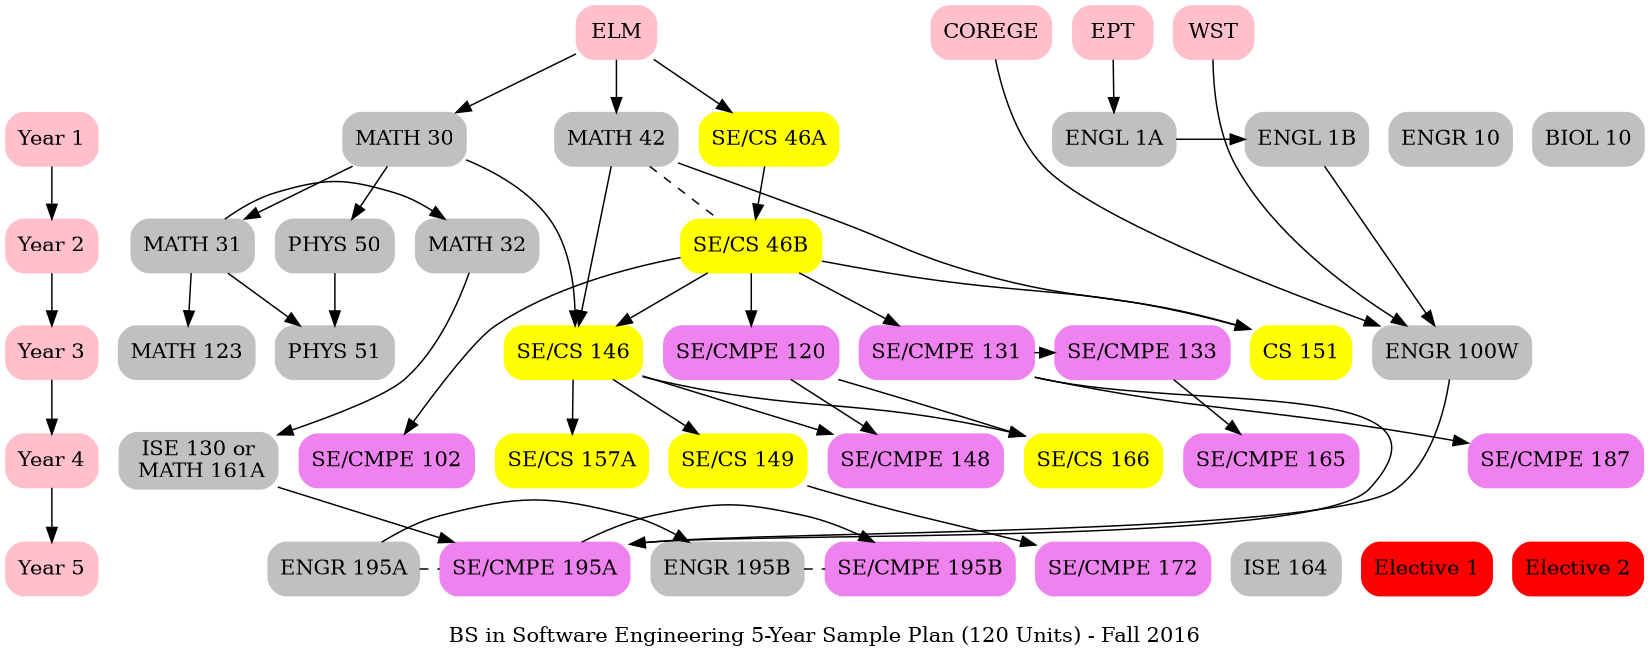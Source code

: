 digraph se5year {
    label="\nBS in Software Engineering 5-Year Sample Plan (120 Units) - Fall 2016\n";
    edge [comment="Wildcard node added automatic in EG."];
    node [comment="Wildcard node added automatic in EG."];
    graph [ranksep="0.5", 
           ratio="compress", 
           bb="0 0 1936 620", 
           size="11,8.5", 
           dpi=100, 
           nodesep="0.2"];
    {
        edge [comment="Wildcard node added automatic in EG."];
        node [color=pink, 
              shape=box, 
              style="filled, rounded"];
        "Year 1" -> "Year 2";
        "Year 2" -> "Year 3";
        "Year 3" -> "Year 4";
        "Year 4" -> "Year 5";
        {
            edge [comment="Wildcard node added automatic in EG."];
            node [comment="Wildcard node added automatic in EG."];
            ELM [URL="http://testing.sjsu.edu/eptelm", 
                 label="ELM"];
            EPT [URL="http://testing.sjsu.edu/eptelm", 
                 label="EPT"];
            WST [URL="http://testing.sjsu.edu/wst", 
                 label="WST"];
        }

        {
            edge [comment="Wildcard node added automatic in EG."];
            node [color=grey];
            ENGL1A [URL="http://info.sjsu.edu/web-dbgen/catalog/courses/ENGL001A.html", 
                    label="ENGL 1A"];
            ENGL1B [URL="http://info.sjsu.edu/web-dbgen/catalog/courses/ENGL001B.html", 
                    label="ENGL 1B"];
            ENGR10 [URL="http://info.sjsu.edu/web-dbgen/catalog/courses/ENGR010.html", 
                    label="ENGR 10"];
            ENGR100W [URL="http://info.sjsu.edu/web-dbgen/catalog/courses/ENGR100W.html", 
                      label="ENGR 100W"];
            ENGR195A [URL="http://info.sjsu.edu/web-dbgen/catalog/courses/ENGR195A.html", 
                      label="ENGR 195A"];
            ENGR195B [URL="http://info.sjsu.edu/web-dbgen/catalog/courses/ENGR195B.html", 
                      label="ENGR 195B"];
            MATH30 [URL="http://info.sjsu.edu/web-dbgen/catalog/courses/MATH030.html", 
                    label="MATH 30"];
            MATH31 [URL="http://info.sjsu.edu/web-dbgen/catalog/courses/MATH031.html", 
                    label="MATH 31"];
            PHYS50 [URL="http://info.sjsu.edu/web-dbgen/catalog/courses/PHYS050.html", 
                    label="PHYS 50"];
            PHYS51 [URL="http://info.sjsu.edu/web-dbgen/catalog/courses/PHYS051.html", 
                    label="PHYS 51"];
            MATH32 [URL="http://info.sjsu.edu/web-dbgen/catalog/courses/MATH032.html", 
                    label="MATH 32"];
            MATH42 [URL="http://info.sjsu.edu/web-dbgen/catalog/courses/MATH042.html", 
                    label="MATH 42"];
            MATH123 [URL="http://info.sjsu.edu/web-dbgen/catalog/courses/MATH123.html", 
                     label="MATH 123"];
            BIOL10 [URL="http://info.sjsu.edu/web-dbgen/catalog/courses/BIOL010.html", 
                    label="BIOL 10"];
            ISE130 [URL="http://info.sjsu.edu/web-dbgen/catalog/courses/ISE130.html", 
                    label="ISE 130 or\n MATH 161A"];
            ISE164 [URL="http://info.sjsu.edu/web-dbgen/catalog/courses/ISE164.html", 
                    label="ISE 164"];
        }

        {
            edge [comment="Wildcard node added automatic in EG."];
            node [color=yellow];
            CS46A [URL="http://info.sjsu.edu/web-dbgen/catalog/courses/CS046A.html", 
                   label="SE/CS 46A"];
            CS46B [URL="http://info.sjsu.edu/web-dbgen/catalog/courses/CS046B.html", 
                   label="SE/CS 46B"];
            CS146 [URL="http://info.sjsu.edu/web-dbgen/catalog/courses/CS146.html", 
                   label="SE/CS 146"];
            CS149 [URL="http://info.sjsu.edu/web-dbgen/catalog/courses/CS149.html", 
                   label="SE/CS 149"];
            CS151 [URL="http://info.sjsu.edu/web-dbgen/catalog/courses/CS151.html", 
                   label="CS 151"];
            CS157A [URL="http://info.sjsu.edu/web-dbgen/catalog/courses/CS157A.html", 
                    label="SE/CS 157A"];
            CS166 [URL="http://info.sjsu.edu/web-dbgen/catalog/courses/CS166.html", 
                   label="SE/CS 166"];
        }

        {
            edge [comment="Wildcard node added automatic in EG."];
            node [color=violet];
            CMPE102 [URL="http://info.sjsu.edu/web-dbgen/catalog/courses/CMPE102.html", 
                     label="SE/CMPE 102"];
            CMPE120 [URL="http://info.sjsu.edu/web-dbgen/catalog/courses/CMPE120.html", 
                     label="SE/CMPE 120"];
            CMPE131 [URL="http://info.sjsu.edu/web-dbgen/catalog/courses/CMPE131.html", 
                     label="SE/CMPE 131"];
            CMPE133 [URL="http://info.sjsu.edu/web-dbgen/catalog/courses/CMPE133.html", 
                     label="SE/CMPE 133"];
            CMPE148 [URL="http://info.sjsu.edu/web-dbgen/catalog/courses/CMPE148.html", 
                     label="SE/CMPE 148"];
            CMPE165 [URL="http://info.sjsu.edu/web-dbgen/catalog/courses/CMPE165.html", 
                     label="SE/CMPE 165"];
            CMPE172 [URL="http://info.sjsu.edu/web-dbgen/catalog/courses/CMPE172.html", 
                     label="SE/CMPE 172"];
            CMPE187 [URL="http://info.sjsu.edu/web-dbgen/catalog/courses/CMPE187.html", 
                     label="SE/CMPE 187"];
            CMPE195A [URL="http://info.sjsu.edu/web-dbgen/catalog/courses/CMPE195A.html", 
                      label="SE/CMPE 195A"];
            CMPE195B [URL="http://info.sjsu.edu/web-dbgen/catalog/courses/CMPE195B.html", 
                      label="SE/CMPE 195B"];
        }

        {
            edge [comment="Wildcard node added automatic in EG."];
            node [color=red];
            Elective1 [URL="http://bsse.sjsu.edu/node/11", 
                       label="Elective 1"];
            Elective2 [URL="http://bsse.sjsu.edu/node/11", 
                       label="Elective 2"];
        }

        {
            rank=same;
            edge [comment="Wildcard node added automatic in EG."];
            node [comment="Wildcard node added automatic in EG."];
            "Year 1";
            ENGR10;
            MATH30;
            ENGL1A;
            CS46A;
            MATH42;
            BIOL10;
            ENGL1B;
        }

        {
            rank=same;
            edge [comment="Wildcard node added automatic in EG."];
            node [comment="Wildcard node added automatic in EG."];
            "Year 2";
            MATH31;
            CS46B;
            MATH32;
            PHYS50;
        }

        {
            rank=same;
            edge [comment="Wildcard node added automatic in EG."];
            node [comment="Wildcard node added automatic in EG."];
            "Year 3";
            CMPE120;
            CMPE131;
            CS146;
            PHYS51;
            CMPE133;
            CS151;
            MATH123;
            ENGR100W;
        }

        {
            rank=same;
            edge [comment="Wildcard node added automatic in EG."];
            node [comment="Wildcard node added automatic in EG."];
            "Year 4";
            CMPE102;
            CS157A;
            CS166;
            ISE130;
            CMPE165;
            CMPE148;
            CS149;
            CMPE187;
        }

        {
            rank=same;
            edge [comment="Wildcard node added automatic in EG."];
            node [comment="Wildcard node added automatic in EG."];
            "Year 5";
            CMPE172;
            ISE164;
            CMPE195A;
            ENGR195A;
            Elective1;
            Elective2;
            CMPE195B;
            ENGR195B;
        }

        {
            rank=same;
            edge [comment="Wildcard node added automatic in EG."];
            node [comment="Wildcard node added automatic in EG."];
            EPT;
            ELM;
            WST;
            COREGE;
        }

        {
            edge [comment="Wildcard node added automatic in EG."];
            node [comment="Wildcard node added automatic in EG."];
            ELM -> MATH30;
            ELM -> MATH42;
            ELM -> CS46A;
            MATH30 -> MATH31;
            MATH30 -> PHYS50;
            MATH30 -> CS146;
            PHYS50 -> PHYS51;
            MATH31 -> PHYS51;
            MATH31 -> MATH32;
            MATH31 -> MATH123;
            MATH32 -> ISE130;
            {
                edge [style=dashed, 
                      dir=none];
                node [comment="Wildcard node added automatic in EG."];
                MATH42 -> CS46B;
            }

            MATH42 -> CS151;
            MATH42 -> CS146;
            CS46A -> CS46B;
            CS46B -> CS146;
            CS46B -> CS151;
            CS46B -> CMPE102;
            CS46B -> CMPE120;
            CS46B -> CMPE131;
            {
                edge [style="invis"];
                node [comment="Wildcard node added automatic in EG."];
                CMPE120 -> CS149;
            }

            CMPE120 -> CS166;
            CS146 -> CMPE148;
            CMPE120 -> CMPE148;
            CS146 -> CS149;
            CS146 -> CS166;
            CS146 -> CS157A;
            CS149 -> CMPE172;
            CMPE131 -> CMPE133;
            CMPE131 -> CMPE187;
            {
                edge [style="invis"];
                node [comment="Wildcard node added automatic in EG."];
                ENGL1B -> CMPE187;
            }

            {
                edge [style="invis"];
                node [comment="Wildcard node added automatic in EG."];
                CMPE165 -> ENGR195A;
            }

            ISE130 -> CMPE195A;
            CMPE131 -> CMPE195A;
            CMPE133 -> CMPE165;
            WST -> ENGR100W;
            ENGR100W -> CMPE195A;
            CMPE195A -> CMPE195B;
            {
                edge [style=dashed, 
                      dir=none];
                node [comment="Wildcard node added automatic in EG."];
                ENGR195A -> CMPE195A;
            }

            {
                edge [style=dashed, 
                      dir=none];
                node [comment="Wildcard node added automatic in EG."];
                ENGR195B -> CMPE195B;
            }

            ENGR195A -> ENGR195B;
            EPT -> ENGL1A;
            ENGL1A -> ENGL1B;
            ENGL1B -> ENGR100W;
            COREGE -> ENGR100W;
        }

    }

}
